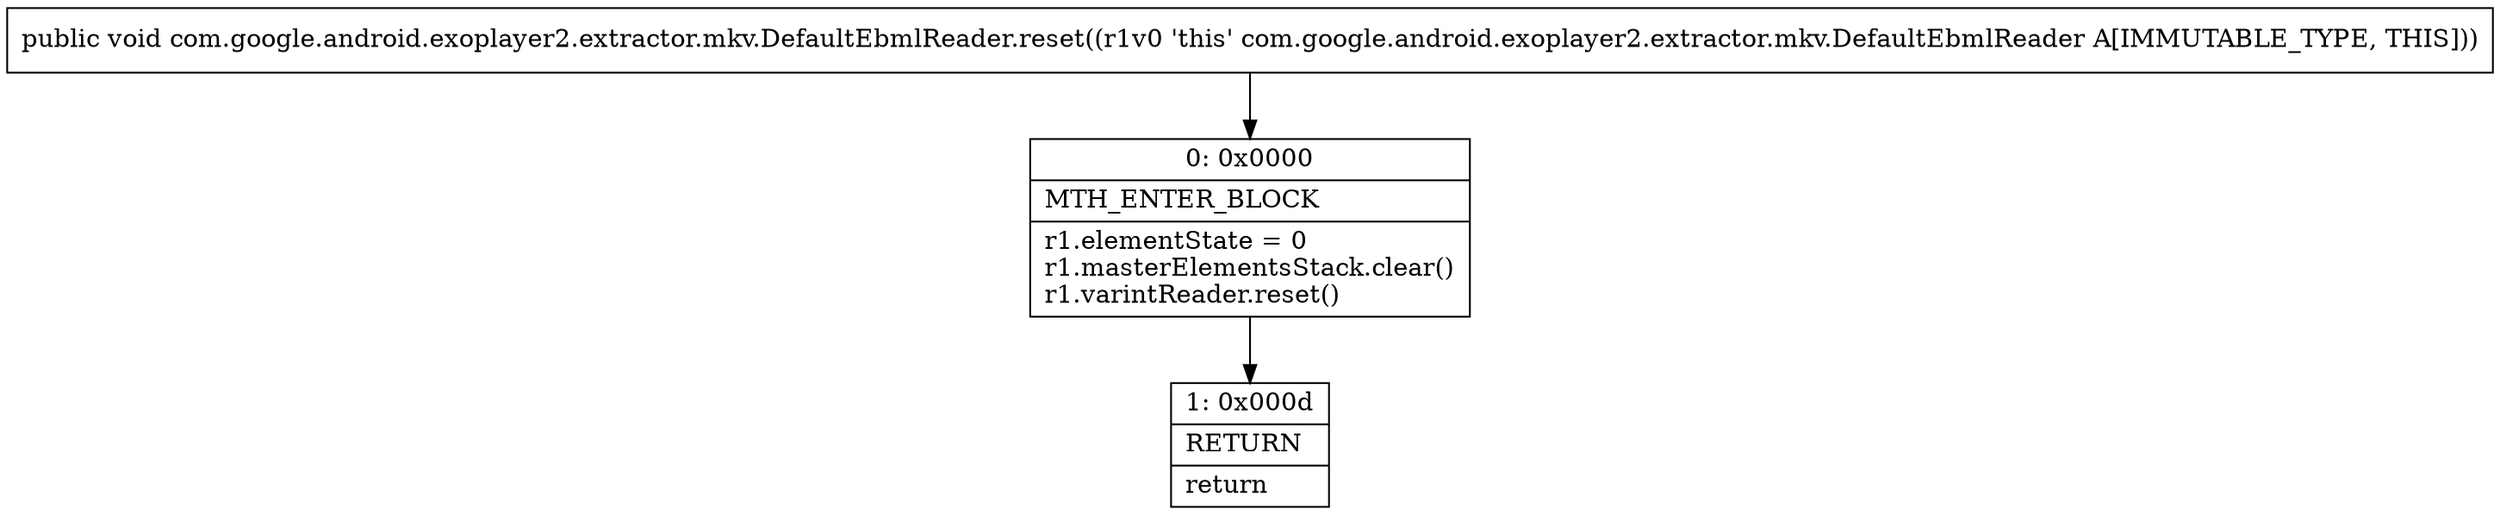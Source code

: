 digraph "CFG forcom.google.android.exoplayer2.extractor.mkv.DefaultEbmlReader.reset()V" {
Node_0 [shape=record,label="{0\:\ 0x0000|MTH_ENTER_BLOCK\l|r1.elementState = 0\lr1.masterElementsStack.clear()\lr1.varintReader.reset()\l}"];
Node_1 [shape=record,label="{1\:\ 0x000d|RETURN\l|return\l}"];
MethodNode[shape=record,label="{public void com.google.android.exoplayer2.extractor.mkv.DefaultEbmlReader.reset((r1v0 'this' com.google.android.exoplayer2.extractor.mkv.DefaultEbmlReader A[IMMUTABLE_TYPE, THIS])) }"];
MethodNode -> Node_0;
Node_0 -> Node_1;
}

